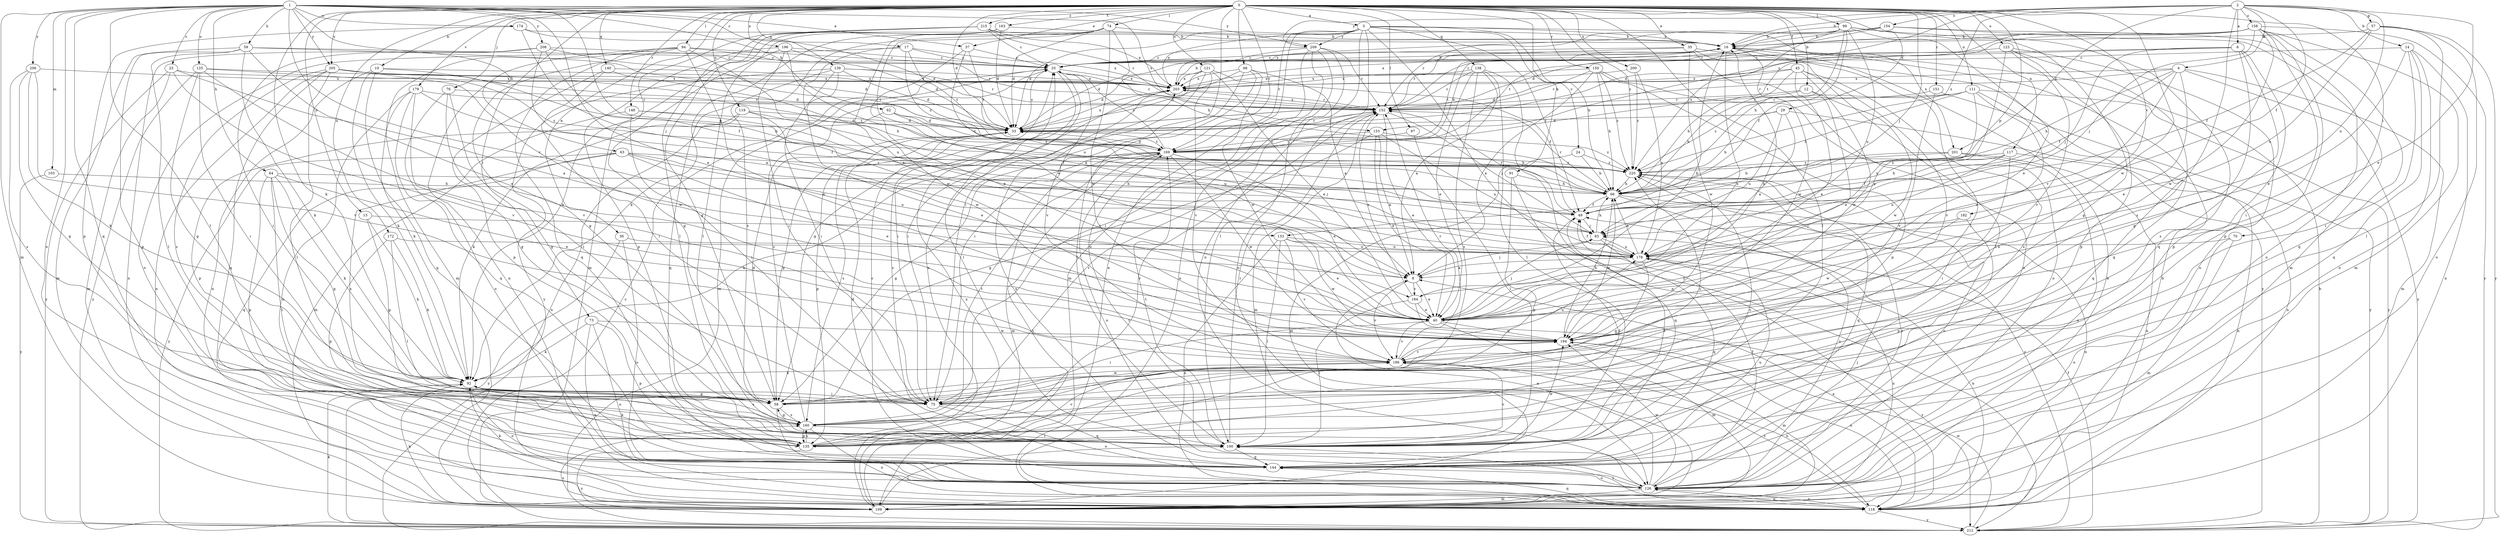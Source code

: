 strict digraph  {
0;
1;
2;
3;
4;
6;
8;
10;
12;
13;
14;
16;
17;
23;
24;
25;
29;
33;
35;
36;
37;
40;
45;
49;
57;
58;
59;
62;
63;
64;
66;
68;
70;
73;
74;
75;
76;
83;
91;
92;
94;
97;
99;
100;
103;
109;
111;
117;
118;
119;
121;
123;
125;
126;
133;
135;
138;
139;
140;
144;
148;
150;
151;
152;
153;
154;
158;
160;
163;
169;
172;
174;
178;
179;
182;
184;
186;
194;
196;
200;
201;
203;
205;
206;
208;
209;
212;
215;
220;
0 -> 3  [label=a];
0 -> 10  [label=b];
0 -> 12  [label=b];
0 -> 13  [label=b];
0 -> 29  [label=d];
0 -> 33  [label=d];
0 -> 35  [label=e];
0 -> 36  [label=e];
0 -> 37  [label=e];
0 -> 45  [label=f];
0 -> 68  [label=i];
0 -> 70  [label=i];
0 -> 73  [label=i];
0 -> 74  [label=i];
0 -> 75  [label=i];
0 -> 76  [label=j];
0 -> 83  [label=j];
0 -> 91  [label=k];
0 -> 92  [label=k];
0 -> 94  [label=l];
0 -> 97  [label=l];
0 -> 99  [label=l];
0 -> 100  [label=l];
0 -> 111  [label=n];
0 -> 117  [label=n];
0 -> 119  [label=o];
0 -> 121  [label=o];
0 -> 123  [label=o];
0 -> 133  [label=p];
0 -> 138  [label=q];
0 -> 139  [label=q];
0 -> 140  [label=q];
0 -> 148  [label=r];
0 -> 150  [label=r];
0 -> 151  [label=r];
0 -> 163  [label=t];
0 -> 169  [label=t];
0 -> 172  [label=u];
0 -> 179  [label=v];
0 -> 182  [label=v];
0 -> 194  [label=w];
0 -> 196  [label=x];
0 -> 200  [label=x];
0 -> 205  [label=y];
0 -> 215  [label=z];
0 -> 220  [label=z];
1 -> 17  [label=c];
1 -> 23  [label=c];
1 -> 37  [label=e];
1 -> 40  [label=e];
1 -> 59  [label=h];
1 -> 62  [label=h];
1 -> 63  [label=h];
1 -> 64  [label=h];
1 -> 100  [label=l];
1 -> 103  [label=m];
1 -> 109  [label=m];
1 -> 125  [label=o];
1 -> 126  [label=o];
1 -> 133  [label=p];
1 -> 144  [label=q];
1 -> 153  [label=s];
1 -> 174  [label=u];
1 -> 184  [label=v];
1 -> 205  [label=y];
1 -> 206  [label=y];
1 -> 208  [label=y];
1 -> 209  [label=y];
2 -> 4  [label=a];
2 -> 6  [label=a];
2 -> 14  [label=b];
2 -> 16  [label=b];
2 -> 40  [label=e];
2 -> 49  [label=f];
2 -> 57  [label=g];
2 -> 153  [label=s];
2 -> 154  [label=s];
2 -> 158  [label=s];
2 -> 160  [label=s];
2 -> 178  [label=u];
2 -> 201  [label=x];
2 -> 209  [label=y];
2 -> 220  [label=z];
3 -> 16  [label=b];
3 -> 24  [label=c];
3 -> 33  [label=d];
3 -> 49  [label=f];
3 -> 66  [label=h];
3 -> 100  [label=l];
3 -> 118  [label=n];
3 -> 126  [label=o];
3 -> 169  [label=t];
3 -> 201  [label=x];
3 -> 203  [label=x];
3 -> 209  [label=y];
3 -> 212  [label=y];
4 -> 40  [label=e];
4 -> 49  [label=f];
4 -> 66  [label=h];
4 -> 109  [label=m];
4 -> 152  [label=r];
4 -> 184  [label=v];
4 -> 203  [label=x];
4 -> 212  [label=y];
6 -> 25  [label=c];
6 -> 58  [label=g];
6 -> 83  [label=j];
6 -> 135  [label=p];
6 -> 160  [label=s];
6 -> 203  [label=x];
8 -> 40  [label=e];
8 -> 83  [label=j];
8 -> 184  [label=v];
8 -> 186  [label=v];
10 -> 66  [label=h];
10 -> 92  [label=k];
10 -> 118  [label=n];
10 -> 144  [label=q];
10 -> 203  [label=x];
12 -> 40  [label=e];
12 -> 66  [label=h];
12 -> 152  [label=r];
12 -> 194  [label=w];
13 -> 58  [label=g];
13 -> 83  [label=j];
13 -> 92  [label=k];
14 -> 25  [label=c];
14 -> 40  [label=e];
14 -> 75  [label=i];
14 -> 118  [label=n];
14 -> 126  [label=o];
14 -> 144  [label=q];
16 -> 25  [label=c];
16 -> 40  [label=e];
16 -> 75  [label=i];
16 -> 169  [label=t];
16 -> 194  [label=w];
17 -> 25  [label=c];
17 -> 126  [label=o];
17 -> 169  [label=t];
17 -> 178  [label=u];
17 -> 203  [label=x];
17 -> 220  [label=z];
23 -> 8  [label=a];
23 -> 109  [label=m];
23 -> 186  [label=v];
23 -> 203  [label=x];
23 -> 212  [label=y];
24 -> 66  [label=h];
24 -> 109  [label=m];
24 -> 220  [label=z];
25 -> 16  [label=b];
25 -> 75  [label=i];
25 -> 100  [label=l];
25 -> 109  [label=m];
25 -> 152  [label=r];
25 -> 186  [label=v];
25 -> 203  [label=x];
29 -> 8  [label=a];
29 -> 33  [label=d];
29 -> 66  [label=h];
29 -> 118  [label=n];
29 -> 178  [label=u];
33 -> 25  [label=c];
33 -> 58  [label=g];
33 -> 66  [label=h];
33 -> 135  [label=p];
33 -> 152  [label=r];
33 -> 160  [label=s];
33 -> 169  [label=t];
33 -> 203  [label=x];
35 -> 25  [label=c];
35 -> 100  [label=l];
35 -> 126  [label=o];
35 -> 152  [label=r];
35 -> 194  [label=w];
35 -> 212  [label=y];
36 -> 126  [label=o];
36 -> 178  [label=u];
36 -> 212  [label=y];
37 -> 25  [label=c];
37 -> 40  [label=e];
37 -> 169  [label=t];
37 -> 178  [label=u];
40 -> 16  [label=b];
40 -> 75  [label=i];
40 -> 83  [label=j];
40 -> 109  [label=m];
40 -> 186  [label=v];
40 -> 194  [label=w];
45 -> 33  [label=d];
45 -> 40  [label=e];
45 -> 66  [label=h];
45 -> 160  [label=s];
45 -> 186  [label=v];
45 -> 194  [label=w];
45 -> 203  [label=x];
49 -> 83  [label=j];
49 -> 152  [label=r];
57 -> 16  [label=b];
57 -> 49  [label=f];
57 -> 100  [label=l];
57 -> 126  [label=o];
57 -> 178  [label=u];
57 -> 212  [label=y];
58 -> 33  [label=d];
58 -> 126  [label=o];
58 -> 160  [label=s];
58 -> 194  [label=w];
58 -> 220  [label=z];
59 -> 25  [label=c];
59 -> 40  [label=e];
59 -> 92  [label=k];
59 -> 100  [label=l];
59 -> 109  [label=m];
59 -> 135  [label=p];
59 -> 169  [label=t];
62 -> 33  [label=d];
62 -> 135  [label=p];
62 -> 169  [label=t];
62 -> 220  [label=z];
63 -> 40  [label=e];
63 -> 83  [label=j];
63 -> 144  [label=q];
63 -> 160  [label=s];
63 -> 178  [label=u];
63 -> 212  [label=y];
63 -> 220  [label=z];
64 -> 40  [label=e];
64 -> 58  [label=g];
64 -> 66  [label=h];
64 -> 92  [label=k];
64 -> 100  [label=l];
64 -> 135  [label=p];
66 -> 49  [label=f];
66 -> 118  [label=n];
66 -> 126  [label=o];
66 -> 152  [label=r];
66 -> 194  [label=w];
68 -> 8  [label=a];
68 -> 33  [label=d];
68 -> 75  [label=i];
68 -> 100  [label=l];
68 -> 194  [label=w];
68 -> 203  [label=x];
70 -> 109  [label=m];
70 -> 126  [label=o];
70 -> 178  [label=u];
73 -> 92  [label=k];
73 -> 118  [label=n];
73 -> 126  [label=o];
73 -> 135  [label=p];
73 -> 194  [label=w];
74 -> 16  [label=b];
74 -> 33  [label=d];
74 -> 40  [label=e];
74 -> 66  [label=h];
74 -> 92  [label=k];
74 -> 160  [label=s];
74 -> 194  [label=w];
75 -> 126  [label=o];
75 -> 144  [label=q];
76 -> 58  [label=g];
76 -> 75  [label=i];
76 -> 126  [label=o];
76 -> 152  [label=r];
83 -> 66  [label=h];
83 -> 144  [label=q];
83 -> 178  [label=u];
91 -> 66  [label=h];
91 -> 135  [label=p];
91 -> 144  [label=q];
92 -> 58  [label=g];
92 -> 75  [label=i];
92 -> 126  [label=o];
92 -> 160  [label=s];
94 -> 8  [label=a];
94 -> 25  [label=c];
94 -> 33  [label=d];
94 -> 58  [label=g];
94 -> 109  [label=m];
94 -> 118  [label=n];
94 -> 144  [label=q];
94 -> 194  [label=w];
97 -> 100  [label=l];
97 -> 169  [label=t];
99 -> 16  [label=b];
99 -> 40  [label=e];
99 -> 49  [label=f];
99 -> 58  [label=g];
99 -> 66  [label=h];
99 -> 144  [label=q];
99 -> 152  [label=r];
99 -> 169  [label=t];
99 -> 178  [label=u];
99 -> 220  [label=z];
100 -> 49  [label=f];
100 -> 144  [label=q];
100 -> 152  [label=r];
100 -> 169  [label=t];
100 -> 186  [label=v];
100 -> 194  [label=w];
100 -> 220  [label=z];
103 -> 66  [label=h];
103 -> 212  [label=y];
109 -> 16  [label=b];
109 -> 92  [label=k];
109 -> 100  [label=l];
109 -> 169  [label=t];
109 -> 178  [label=u];
109 -> 203  [label=x];
111 -> 40  [label=e];
111 -> 66  [label=h];
111 -> 144  [label=q];
111 -> 152  [label=r];
111 -> 178  [label=u];
111 -> 212  [label=y];
111 -> 220  [label=z];
117 -> 49  [label=f];
117 -> 66  [label=h];
117 -> 75  [label=i];
117 -> 118  [label=n];
117 -> 178  [label=u];
117 -> 220  [label=z];
118 -> 8  [label=a];
118 -> 16  [label=b];
118 -> 100  [label=l];
118 -> 126  [label=o];
118 -> 144  [label=q];
118 -> 186  [label=v];
118 -> 212  [label=y];
119 -> 33  [label=d];
119 -> 40  [label=e];
119 -> 92  [label=k];
119 -> 118  [label=n];
119 -> 178  [label=u];
121 -> 33  [label=d];
121 -> 40  [label=e];
121 -> 49  [label=f];
121 -> 58  [label=g];
121 -> 75  [label=i];
121 -> 186  [label=v];
121 -> 203  [label=x];
123 -> 25  [label=c];
123 -> 40  [label=e];
123 -> 126  [label=o];
123 -> 135  [label=p];
123 -> 144  [label=q];
123 -> 186  [label=v];
125 -> 58  [label=g];
125 -> 75  [label=i];
125 -> 186  [label=v];
125 -> 203  [label=x];
125 -> 212  [label=y];
125 -> 220  [label=z];
126 -> 8  [label=a];
126 -> 25  [label=c];
126 -> 49  [label=f];
126 -> 83  [label=j];
126 -> 92  [label=k];
126 -> 109  [label=m];
126 -> 118  [label=n];
126 -> 169  [label=t];
126 -> 194  [label=w];
126 -> 203  [label=x];
126 -> 220  [label=z];
133 -> 40  [label=e];
133 -> 100  [label=l];
133 -> 118  [label=n];
133 -> 178  [label=u];
133 -> 186  [label=v];
133 -> 194  [label=w];
135 -> 49  [label=f];
135 -> 92  [label=k];
135 -> 152  [label=r];
135 -> 160  [label=s];
135 -> 186  [label=v];
135 -> 203  [label=x];
135 -> 212  [label=y];
138 -> 8  [label=a];
138 -> 40  [label=e];
138 -> 100  [label=l];
138 -> 118  [label=n];
138 -> 152  [label=r];
138 -> 160  [label=s];
138 -> 203  [label=x];
139 -> 33  [label=d];
139 -> 75  [label=i];
139 -> 144  [label=q];
139 -> 152  [label=r];
139 -> 194  [label=w];
139 -> 203  [label=x];
139 -> 212  [label=y];
140 -> 66  [label=h];
140 -> 75  [label=i];
140 -> 135  [label=p];
140 -> 203  [label=x];
144 -> 25  [label=c];
144 -> 33  [label=d];
144 -> 126  [label=o];
144 -> 178  [label=u];
148 -> 33  [label=d];
148 -> 49  [label=f];
148 -> 75  [label=i];
148 -> 109  [label=m];
150 -> 8  [label=a];
150 -> 66  [label=h];
150 -> 126  [label=o];
150 -> 135  [label=p];
150 -> 152  [label=r];
150 -> 203  [label=x];
150 -> 220  [label=z];
151 -> 152  [label=r];
151 -> 186  [label=v];
151 -> 212  [label=y];
152 -> 33  [label=d];
152 -> 40  [label=e];
152 -> 83  [label=j];
152 -> 109  [label=m];
152 -> 203  [label=x];
153 -> 8  [label=a];
153 -> 40  [label=e];
153 -> 58  [label=g];
153 -> 169  [label=t];
153 -> 178  [label=u];
153 -> 220  [label=z];
154 -> 16  [label=b];
154 -> 33  [label=d];
154 -> 109  [label=m];
154 -> 126  [label=o];
154 -> 203  [label=x];
158 -> 16  [label=b];
158 -> 33  [label=d];
158 -> 75  [label=i];
158 -> 83  [label=j];
158 -> 109  [label=m];
158 -> 135  [label=p];
158 -> 144  [label=q];
158 -> 152  [label=r];
158 -> 169  [label=t];
158 -> 194  [label=w];
158 -> 212  [label=y];
160 -> 25  [label=c];
160 -> 58  [label=g];
160 -> 100  [label=l];
160 -> 118  [label=n];
160 -> 135  [label=p];
160 -> 152  [label=r];
160 -> 169  [label=t];
163 -> 16  [label=b];
163 -> 33  [label=d];
163 -> 92  [label=k];
163 -> 100  [label=l];
163 -> 194  [label=w];
169 -> 16  [label=b];
169 -> 25  [label=c];
169 -> 33  [label=d];
169 -> 40  [label=e];
169 -> 58  [label=g];
169 -> 92  [label=k];
169 -> 109  [label=m];
169 -> 126  [label=o];
169 -> 194  [label=w];
169 -> 220  [label=z];
172 -> 92  [label=k];
172 -> 100  [label=l];
172 -> 135  [label=p];
172 -> 178  [label=u];
174 -> 16  [label=b];
174 -> 33  [label=d];
174 -> 83  [label=j];
174 -> 135  [label=p];
178 -> 8  [label=a];
178 -> 49  [label=f];
178 -> 58  [label=g];
178 -> 66  [label=h];
178 -> 118  [label=n];
179 -> 49  [label=f];
179 -> 58  [label=g];
179 -> 92  [label=k];
179 -> 118  [label=n];
179 -> 144  [label=q];
179 -> 152  [label=r];
182 -> 83  [label=j];
182 -> 135  [label=p];
182 -> 194  [label=w];
184 -> 16  [label=b];
184 -> 40  [label=e];
184 -> 100  [label=l];
184 -> 152  [label=r];
184 -> 212  [label=y];
186 -> 92  [label=k];
186 -> 118  [label=n];
186 -> 152  [label=r];
186 -> 178  [label=u];
194 -> 66  [label=h];
194 -> 109  [label=m];
194 -> 118  [label=n];
194 -> 186  [label=v];
196 -> 8  [label=a];
196 -> 25  [label=c];
196 -> 58  [label=g];
196 -> 75  [label=i];
196 -> 135  [label=p];
196 -> 152  [label=r];
200 -> 178  [label=u];
200 -> 203  [label=x];
200 -> 220  [label=z];
201 -> 66  [label=h];
201 -> 118  [label=n];
201 -> 126  [label=o];
201 -> 220  [label=z];
203 -> 16  [label=b];
203 -> 152  [label=r];
205 -> 33  [label=d];
205 -> 100  [label=l];
205 -> 118  [label=n];
205 -> 144  [label=q];
205 -> 160  [label=s];
205 -> 194  [label=w];
205 -> 203  [label=x];
205 -> 220  [label=z];
206 -> 58  [label=g];
206 -> 92  [label=k];
206 -> 160  [label=s];
206 -> 186  [label=v];
206 -> 203  [label=x];
208 -> 8  [label=a];
208 -> 25  [label=c];
208 -> 33  [label=d];
208 -> 49  [label=f];
208 -> 75  [label=i];
208 -> 118  [label=n];
209 -> 25  [label=c];
209 -> 33  [label=d];
209 -> 75  [label=i];
209 -> 109  [label=m];
209 -> 118  [label=n];
209 -> 126  [label=o];
209 -> 152  [label=r];
212 -> 16  [label=b];
212 -> 25  [label=c];
212 -> 49  [label=f];
212 -> 92  [label=k];
212 -> 160  [label=s];
212 -> 194  [label=w];
212 -> 220  [label=z];
215 -> 16  [label=b];
215 -> 25  [label=c];
215 -> 58  [label=g];
215 -> 100  [label=l];
215 -> 109  [label=m];
215 -> 152  [label=r];
215 -> 203  [label=x];
220 -> 66  [label=h];
220 -> 126  [label=o];
220 -> 144  [label=q];
}
